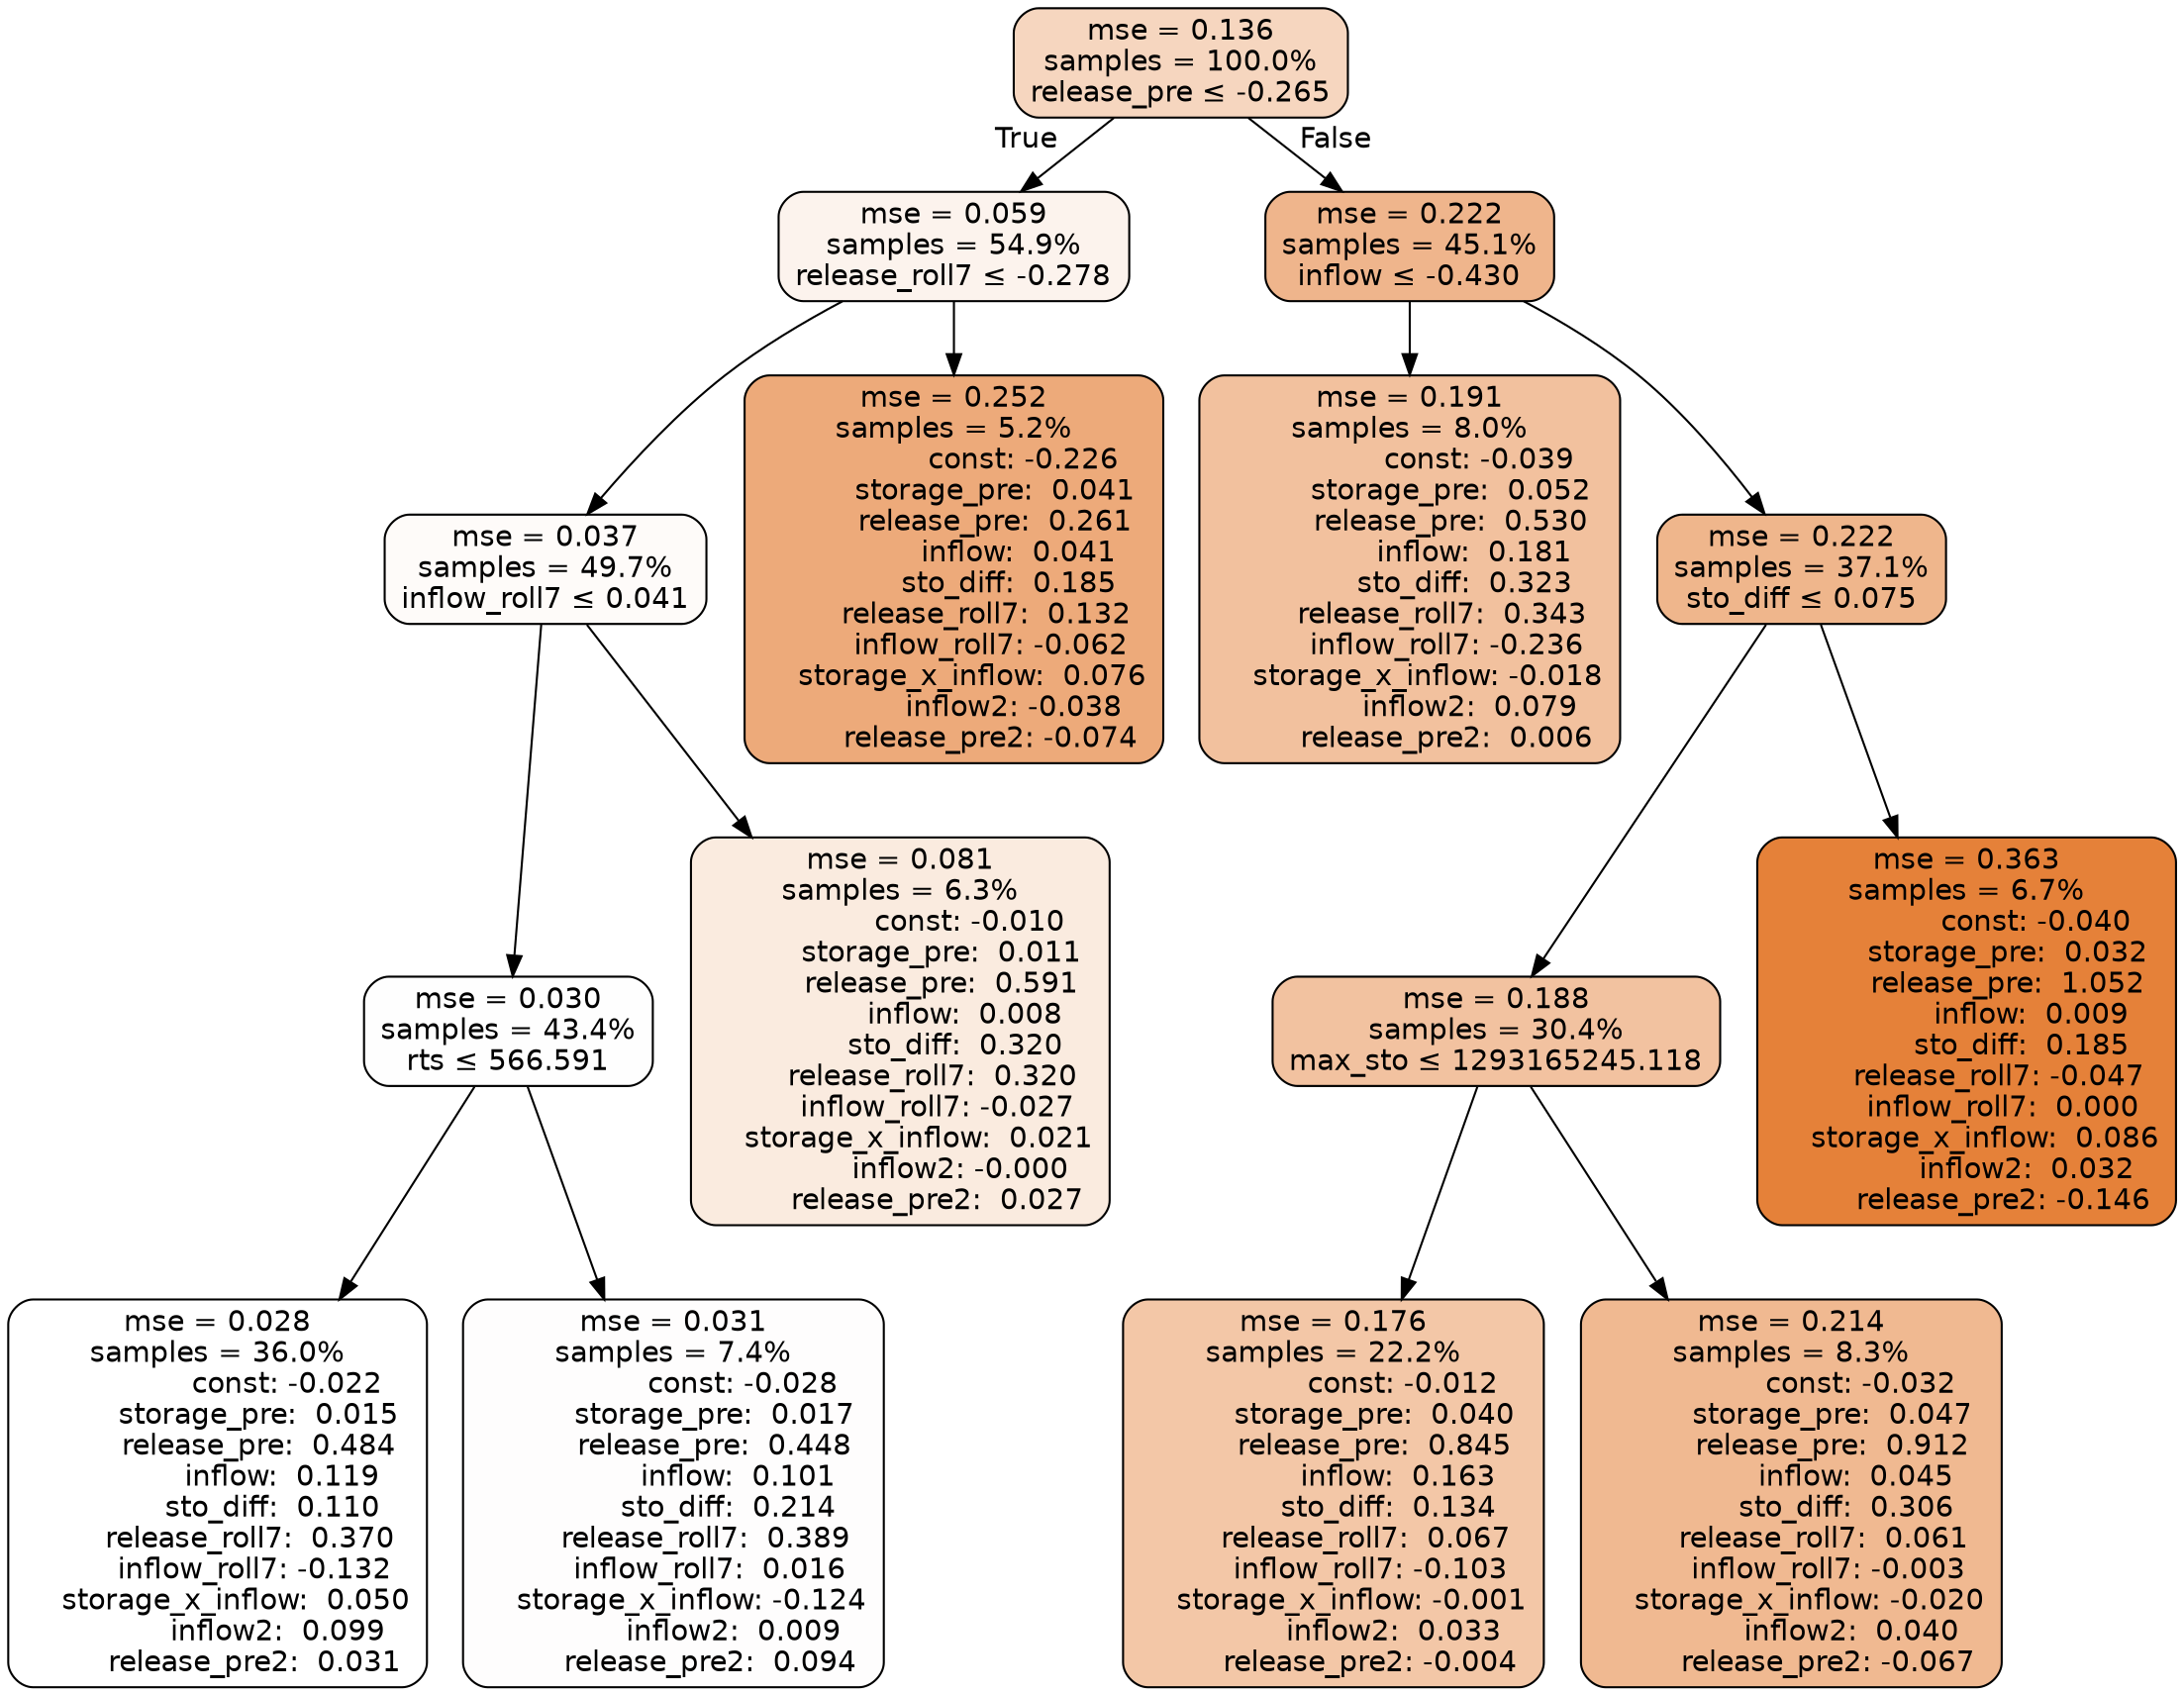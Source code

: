 digraph tree {
bgcolor="transparent"
node [shape=rectangle, style="filled, rounded", color="black", fontname=helvetica] ;
edge [fontname=helvetica] ;
	"0" [label="mse = 0.136
samples = 100.0%
release_pre &le; -0.265", fillcolor="#f6d6bf"]
	"1" [label="mse = 0.059
samples = 54.9%
release_roll7 &le; -0.278", fillcolor="#fcf3ed"]
	"2" [label="mse = 0.037
samples = 49.7%
inflow_roll7 &le; 0.041", fillcolor="#fefbf9"]
	"3" [label="mse = 0.030
samples = 43.4%
rts &le; 566.591", fillcolor="#fefefe"]
	"4" [label="mse = 0.028
samples = 36.0%
               const: -0.022
         storage_pre:  0.015
         release_pre:  0.484
              inflow:  0.119
            sto_diff:  0.110
       release_roll7:  0.370
        inflow_roll7: -0.132
    storage_x_inflow:  0.050
             inflow2:  0.099
        release_pre2:  0.031", fillcolor="#ffffff"]
	"5" [label="mse = 0.031
samples = 7.4%
               const: -0.028
         storage_pre:  0.017
         release_pre:  0.448
              inflow:  0.101
            sto_diff:  0.214
       release_roll7:  0.389
        inflow_roll7:  0.016
    storage_x_inflow: -0.124
             inflow2:  0.009
        release_pre2:  0.094", fillcolor="#fefdfd"]
	"6" [label="mse = 0.081
samples = 6.3%
               const: -0.010
         storage_pre:  0.011
         release_pre:  0.591
              inflow:  0.008
            sto_diff:  0.320
       release_roll7:  0.320
        inflow_roll7: -0.027
    storage_x_inflow:  0.021
             inflow2: -0.000
        release_pre2:  0.027", fillcolor="#faebdf"]
	"7" [label="mse = 0.252
samples = 5.2%
               const: -0.226
         storage_pre:  0.041
         release_pre:  0.261
              inflow:  0.041
            sto_diff:  0.185
       release_roll7:  0.132
        inflow_roll7: -0.062
    storage_x_inflow:  0.076
             inflow2: -0.038
        release_pre2: -0.074", fillcolor="#edaa7a"]
	"8" [label="mse = 0.222
samples = 45.1%
inflow &le; -0.430", fillcolor="#efb58c"]
	"9" [label="mse = 0.191
samples = 8.0%
               const: -0.039
         storage_pre:  0.052
         release_pre:  0.530
              inflow:  0.181
            sto_diff:  0.323
       release_roll7:  0.343
        inflow_roll7: -0.236
    storage_x_inflow: -0.018
             inflow2:  0.079
        release_pre2:  0.006", fillcolor="#f2c19e"]
	"10" [label="mse = 0.222
samples = 37.1%
sto_diff &le; 0.075", fillcolor="#efb68c"]
	"11" [label="mse = 0.188
samples = 30.4%
max_sto &le; 1293165245.118", fillcolor="#f2c2a0"]
	"12" [label="mse = 0.176
samples = 22.2%
               const: -0.012
         storage_pre:  0.040
         release_pre:  0.845
              inflow:  0.163
            sto_diff:  0.134
       release_roll7:  0.067
        inflow_roll7: -0.103
    storage_x_inflow: -0.001
             inflow2:  0.033
        release_pre2: -0.004", fillcolor="#f3c7a7"]
	"13" [label="mse = 0.214
samples = 8.3%
               const: -0.032
         storage_pre:  0.047
         release_pre:  0.912
              inflow:  0.045
            sto_diff:  0.306
       release_roll7:  0.061
        inflow_roll7: -0.003
    storage_x_inflow: -0.020
             inflow2:  0.040
        release_pre2: -0.067", fillcolor="#f0b991"]
	"14" [label="mse = 0.363
samples = 6.7%
               const: -0.040
         storage_pre:  0.032
         release_pre:  1.052
              inflow:  0.009
            sto_diff:  0.185
       release_roll7: -0.047
        inflow_roll7:  0.000
    storage_x_inflow:  0.086
             inflow2:  0.032
        release_pre2: -0.146", fillcolor="#e58139"]

	"0" -> "1" [labeldistance=2.5, labelangle=45, headlabel="True"]
	"1" -> "2"
	"2" -> "3"
	"3" -> "4"
	"3" -> "5"
	"2" -> "6"
	"1" -> "7"
	"0" -> "8" [labeldistance=2.5, labelangle=-45, headlabel="False"]
	"8" -> "9"
	"8" -> "10"
	"10" -> "11"
	"11" -> "12"
	"11" -> "13"
	"10" -> "14"
}

